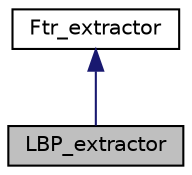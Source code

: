 digraph "LBP_extractor"
{
  edge [fontname="Helvetica",fontsize="10",labelfontname="Helvetica",labelfontsize="10"];
  node [fontname="Helvetica",fontsize="10",shape=record];
  Node1 [label="LBP_extractor",height=0.2,width=0.4,color="black", fillcolor="grey75", style="filled" fontcolor="black"];
  Node2 -> Node1 [dir="back",color="midnightblue",fontsize="10",style="solid"];
  Node2 [label="Ftr_extractor",height=0.2,width=0.4,color="black", fillcolor="white", style="filled",URL="$class_ftr__extractor.html"];
}
